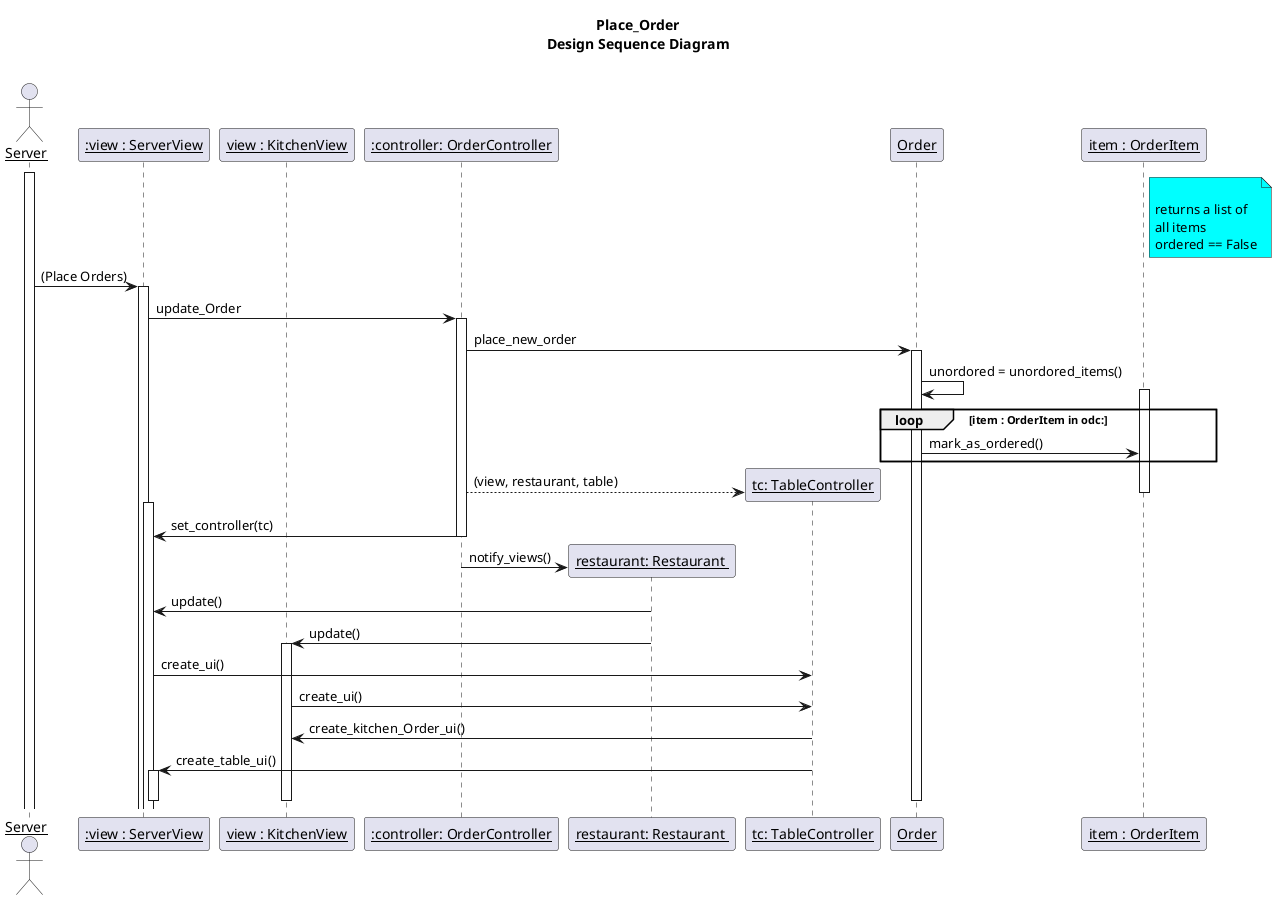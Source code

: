 @startuml
skinparam sequenceParticipant underline

title Place_Order\n**Design** Sequence Diagram\n

actor Server as client
participant ":view : ServerView" as svv
participant "view : KitchenView" as Kvv
participant ":controller: OrderController" as odc
participant "restaurant: Restaurant " as nv
participant "tc: TableController" as tc
participant "Order" as or
participant "item : OrderItem" as it

activate client


note right of it #aqua

returns a list of
all items
ordered == False
end note


client -> svv ++: (Place Orders)
svv->odc++: update_Order
odc->or++:place_new_order
or->or: unordored = unordored_items()


loop item : OrderItem in odc:
    activate it
    or->it:mark_as_ordered()

    end


odc-->tc**: (view, restaurant, table)

deactivate it
activate svv
odc->svv--: set_controller(tc)

odc->nv**: notify_views()
nv->svv: update()

nv->Kvv: update()
activate Kvv

 svv->tc: create_ui()
 Kvv->tc: create_ui()
 tc->Kvv: create_kitchen_Order_ui()
 tc->svv: create_table_ui()



activate svv
deactivate svv





deactivate



deactivate



@enduml